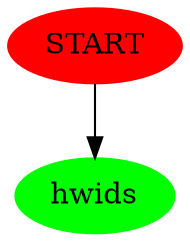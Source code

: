 digraph G { START [color=red, style=filled];
node [style=filled, color=green];
 "START" -> "hwids";
}
